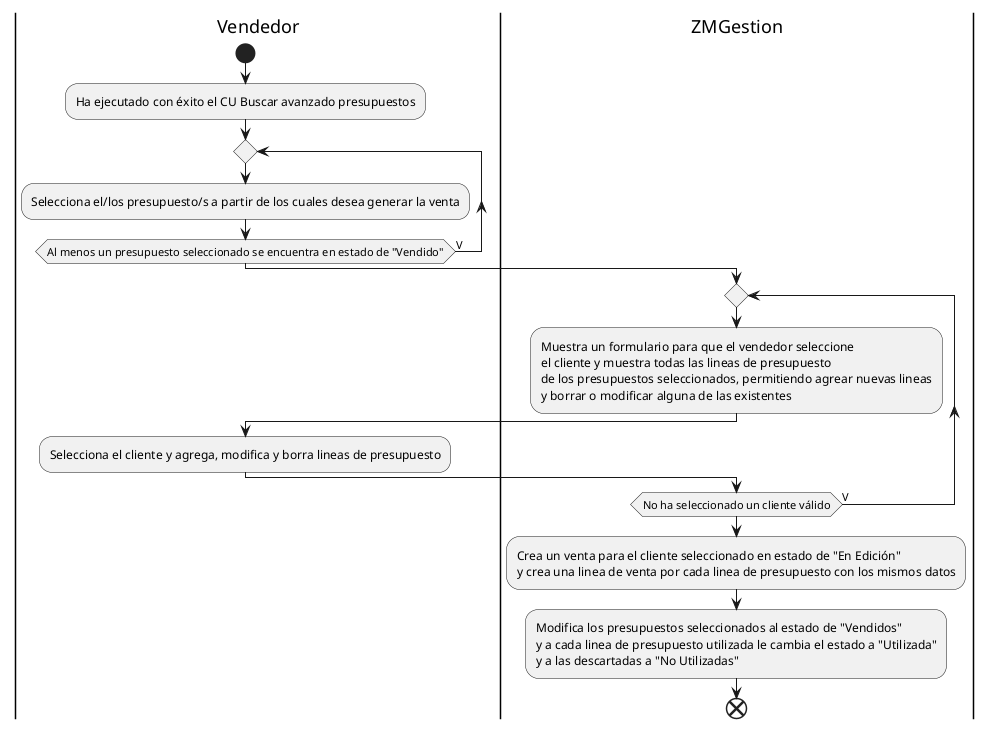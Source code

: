 @startuml transformarPresupuestoEnVenta
|Vendedor|
start
:Ha ejecutado con éxito el CU Buscar avanzado presupuestos;
repeat
:Selecciona el/los presupuesto/s a partir de los cuales desea generar la venta;
repeat while(Al menos un presupuesto seleccionado se encuentra en estado de "Vendido") is (V)
|ZMGestion|
repeat
:Muestra un formulario para que el vendedor seleccione
el cliente y muestra todas las lineas de presupuesto 
de los presupuestos seleccionados, permitiendo agrear nuevas lineas
y borrar o modificar alguna de las existentes;
|Vendedor|
:Selecciona el cliente y agrega, modifica y borra lineas de presupuesto;
|ZMGestion|
repeat while(No ha seleccionado un cliente válido) is (V)
:Crea un venta para el cliente seleccionado en estado de "En Edición"
y crea una linea de venta por cada linea de presupuesto con los mismos datos;
:Modifica los presupuestos seleccionados al estado de "Vendidos" 
y a cada linea de presupuesto utilizada le cambia el estado a "Utilizada"
y a las descartadas a "No Utilizadas";
end
@enduml